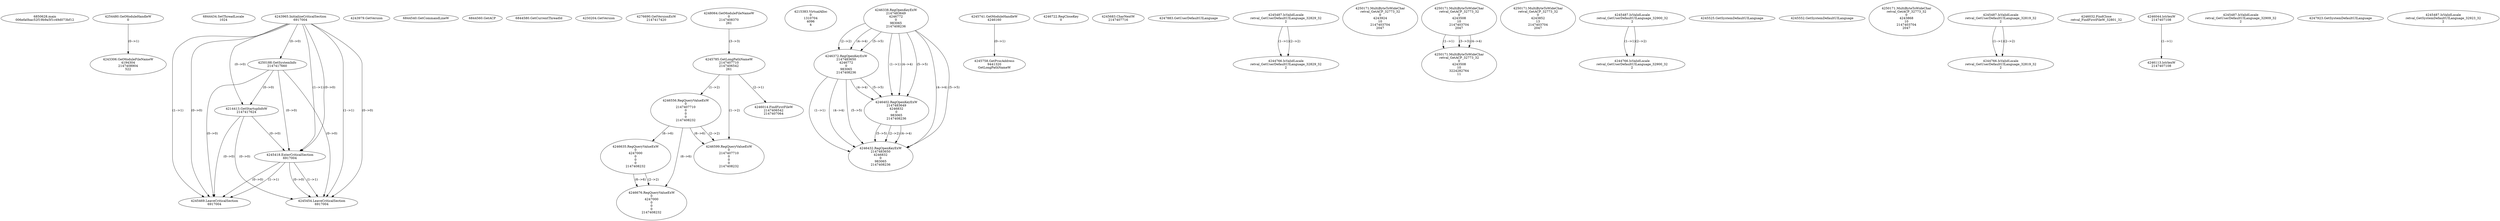 // Global SCDG with merge call
digraph {
	0 [label="6850628.main
006efa0bac52f19b9a5f1c49d073bf12"]
	1 [label="4254480.GetModuleHandleW
0"]
	2 [label="6844434.SetThreadLocale
1024"]
	3 [label="4243965.InitializeCriticalSection
6917004"]
	4 [label="4243979.GetVersion
"]
	5 [label="4250188.GetSystemInfo
2147417660"]
	3 -> 5 [label="(0-->0)"]
	6 [label="6844540.GetCommandLineW
"]
	7 [label="4214413.GetStartupInfoW
2147417624"]
	3 -> 7 [label="(0-->0)"]
	5 -> 7 [label="(0-->0)"]
	8 [label="6844560.GetACP
"]
	9 [label="6844580.GetCurrentThreadId
"]
	10 [label="4250204.GetVersion
"]
	11 [label="4276690.GetVersionExW
2147417420"]
	12 [label="4243306.GetModuleFileNameW
4194304
2147408904
522"]
	1 -> 12 [label="(0-->1)"]
	13 [label="4248064.GetModuleFileNameW
0
2147408370
261"]
	14 [label="4215383.VirtualAlloc
0
1310704
4096
4"]
	15 [label="4246338.RegOpenKeyExW
2147483649
4246772
0
983065
2147408236"]
	16 [label="4246372.RegOpenKeyExW
2147483650
4246772
0
983065
2147408236"]
	15 -> 16 [label="(2-->2)"]
	15 -> 16 [label="(4-->4)"]
	15 -> 16 [label="(5-->5)"]
	17 [label="4246402.RegOpenKeyExW
2147483649
4246832
0
983065
2147408236"]
	15 -> 17 [label="(1-->1)"]
	15 -> 17 [label="(4-->4)"]
	16 -> 17 [label="(4-->4)"]
	15 -> 17 [label="(5-->5)"]
	16 -> 17 [label="(5-->5)"]
	18 [label="4246432.RegOpenKeyExW
2147483650
4246832
0
983065
2147408236"]
	16 -> 18 [label="(1-->1)"]
	17 -> 18 [label="(2-->2)"]
	15 -> 18 [label="(4-->4)"]
	16 -> 18 [label="(4-->4)"]
	17 -> 18 [label="(4-->4)"]
	15 -> 18 [label="(5-->5)"]
	16 -> 18 [label="(5-->5)"]
	17 -> 18 [label="(5-->5)"]
	19 [label="4245741.GetModuleHandleW
4246160"]
	20 [label="4245758.GetProcAddress
9441320
GetLongPathNameW"]
	19 -> 20 [label="(0-->1)"]
	21 [label="4245785.GetLongPathNameW
2147407710
2147406542
261"]
	13 -> 21 [label="(3-->3)"]
	22 [label="4246556.RegQueryValueExW
0
2147407710
0
0
0
2147408232"]
	21 -> 22 [label="(1-->2)"]
	23 [label="4246599.RegQueryValueExW
0
2147407710
0
0
0
2147408232"]
	21 -> 23 [label="(1-->2)"]
	22 -> 23 [label="(2-->2)"]
	22 -> 23 [label="(6-->6)"]
	24 [label="4246722.RegCloseKey
0"]
	25 [label="4245683.CharNextW
2147407716"]
	26 [label="4246014.FindFirstFileW
2147406542
2147407064"]
	21 -> 26 [label="(2-->1)"]
	27 [label="4246635.RegQueryValueExW
0
4247000
0
0
0
2147408232"]
	22 -> 27 [label="(6-->6)"]
	28 [label="4247883.GetUserDefaultUILanguage
"]
	29 [label="4245418.EnterCriticalSection
6917004"]
	3 -> 29 [label="(1-->1)"]
	3 -> 29 [label="(0-->0)"]
	5 -> 29 [label="(0-->0)"]
	7 -> 29 [label="(0-->0)"]
	30 [label="4245469.LeaveCriticalSection
6917004"]
	3 -> 30 [label="(1-->1)"]
	29 -> 30 [label="(1-->1)"]
	3 -> 30 [label="(0-->0)"]
	5 -> 30 [label="(0-->0)"]
	7 -> 30 [label="(0-->0)"]
	29 -> 30 [label="(0-->0)"]
	31 [label="4245487.IsValidLocale
retval_GetUserDefaultUILanguage_32829_32
2"]
	32 [label="4250171.MultiByteToWideChar
retval_GetACP_32773_32
0
4243924
10
2147403704
2047"]
	33 [label="4250171.MultiByteToWideChar
retval_GetACP_32773_32
0
4243508
10
2147403704
2047"]
	34 [label="4250171.MultiByteToWideChar
retval_GetACP_32773_32
0
4243508
10
3224282764
11"]
	33 -> 34 [label="(1-->1)"]
	33 -> 34 [label="(3-->3)"]
	33 -> 34 [label="(4-->4)"]
	35 [label="4250171.MultiByteToWideChar
retval_GetACP_32773_32
0
4243852
13
2147403704
2047"]
	36 [label="4246676.RegQueryValueExW
0
4247000
0
0
0
2147408232"]
	27 -> 36 [label="(2-->2)"]
	22 -> 36 [label="(6-->6)"]
	27 -> 36 [label="(6-->6)"]
	37 [label="4245487.IsValidLocale
retval_GetUserDefaultUILanguage_32900_32
2"]
	38 [label="4244766.IsValidLocale
retval_GetUserDefaultUILanguage_32900_32
2"]
	37 -> 38 [label="(1-->1)"]
	37 -> 38 [label="(2-->2)"]
	39 [label="4245525.GetSystemDefaultUILanguage
"]
	40 [label="4245552.GetSystemDefaultUILanguage
"]
	41 [label="4250171.MultiByteToWideChar
retval_GetACP_32773_32
0
4243868
10
2147403704
2047"]
	42 [label="4245487.IsValidLocale
retval_GetUserDefaultUILanguage_32819_32
2"]
	43 [label="4244766.IsValidLocale
retval_GetUserDefaultUILanguage_32829_32
2"]
	31 -> 43 [label="(1-->1)"]
	31 -> 43 [label="(2-->2)"]
	44 [label="4244766.IsValidLocale
retval_GetUserDefaultUILanguage_32819_32
2"]
	42 -> 44 [label="(1-->1)"]
	42 -> 44 [label="(2-->2)"]
	45 [label="4246032.FindClose
retval_FindFirstFileW_32801_32"]
	46 [label="4246044.lstrlenW
2147407108"]
	47 [label="4246113.lstrlenW
2147407108"]
	46 -> 47 [label="(1-->1)"]
	48 [label="4245487.IsValidLocale
retval_GetUserDefaultUILanguage_32909_32
2"]
	49 [label="4245454.LeaveCriticalSection
6917004"]
	3 -> 49 [label="(1-->1)"]
	29 -> 49 [label="(1-->1)"]
	3 -> 49 [label="(0-->0)"]
	5 -> 49 [label="(0-->0)"]
	7 -> 49 [label="(0-->0)"]
	29 -> 49 [label="(0-->0)"]
	50 [label="4247923.GetSystemDefaultUILanguage
"]
	51 [label="4245487.IsValidLocale
retval_GetSystemDefaultUILanguage_32923_32
2"]
}
